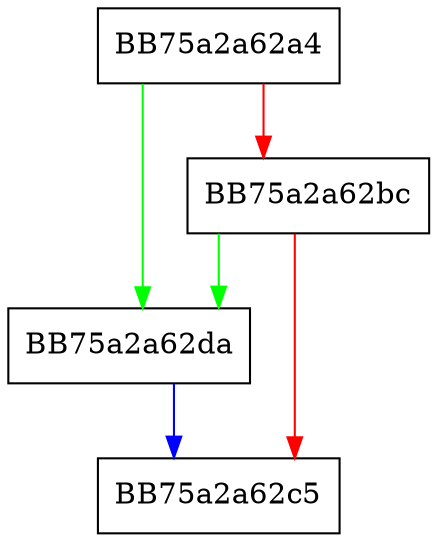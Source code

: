 digraph sqlite3VdbeFinalize {
  node [shape="box"];
  graph [splines=ortho];
  BB75a2a62a4 -> BB75a2a62da [color="green"];
  BB75a2a62a4 -> BB75a2a62bc [color="red"];
  BB75a2a62bc -> BB75a2a62da [color="green"];
  BB75a2a62bc -> BB75a2a62c5 [color="red"];
  BB75a2a62da -> BB75a2a62c5 [color="blue"];
}
